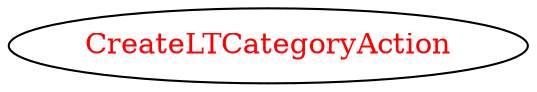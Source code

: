 digraph dependencyGraph {
 concentrate=true;
 ranksep="2.0";
 rankdir="LR"; 
 splines="ortho";
"CreateLTCategoryAction" [fontcolor="red"];
}